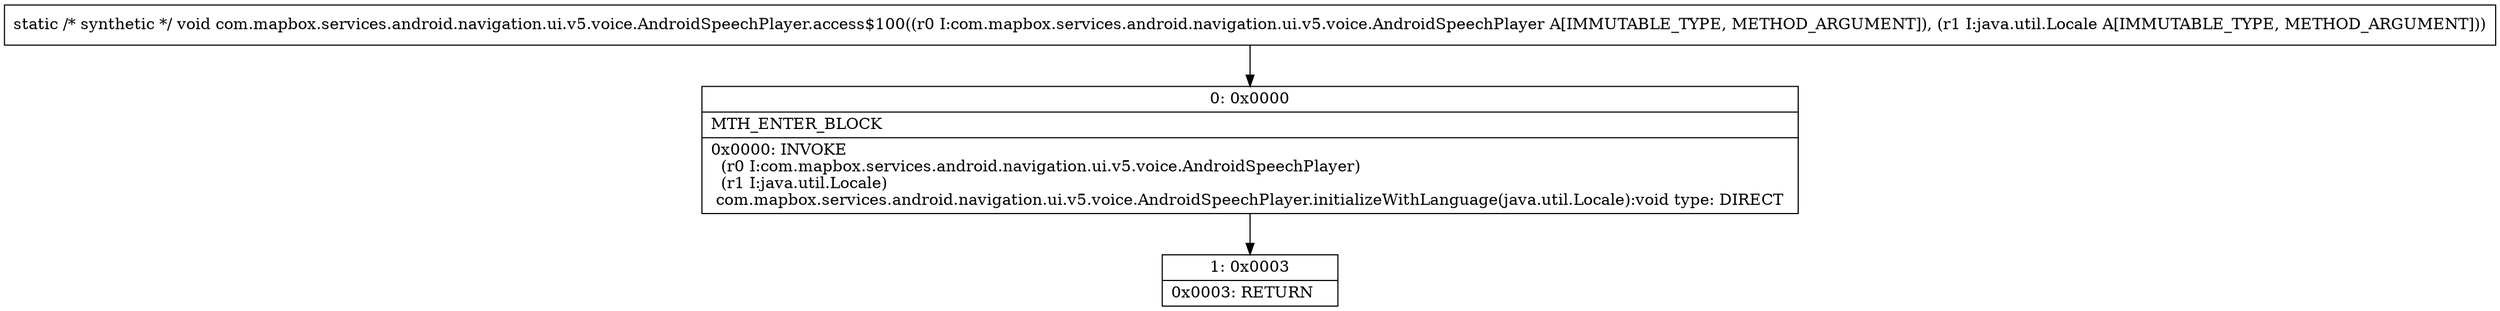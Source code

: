 digraph "CFG forcom.mapbox.services.android.navigation.ui.v5.voice.AndroidSpeechPlayer.access$100(Lcom\/mapbox\/services\/android\/navigation\/ui\/v5\/voice\/AndroidSpeechPlayer;Ljava\/util\/Locale;)V" {
Node_0 [shape=record,label="{0\:\ 0x0000|MTH_ENTER_BLOCK\l|0x0000: INVOKE  \l  (r0 I:com.mapbox.services.android.navigation.ui.v5.voice.AndroidSpeechPlayer)\l  (r1 I:java.util.Locale)\l com.mapbox.services.android.navigation.ui.v5.voice.AndroidSpeechPlayer.initializeWithLanguage(java.util.Locale):void type: DIRECT \l}"];
Node_1 [shape=record,label="{1\:\ 0x0003|0x0003: RETURN   \l}"];
MethodNode[shape=record,label="{static \/* synthetic *\/ void com.mapbox.services.android.navigation.ui.v5.voice.AndroidSpeechPlayer.access$100((r0 I:com.mapbox.services.android.navigation.ui.v5.voice.AndroidSpeechPlayer A[IMMUTABLE_TYPE, METHOD_ARGUMENT]), (r1 I:java.util.Locale A[IMMUTABLE_TYPE, METHOD_ARGUMENT])) }"];
MethodNode -> Node_0;
Node_0 -> Node_1;
}

